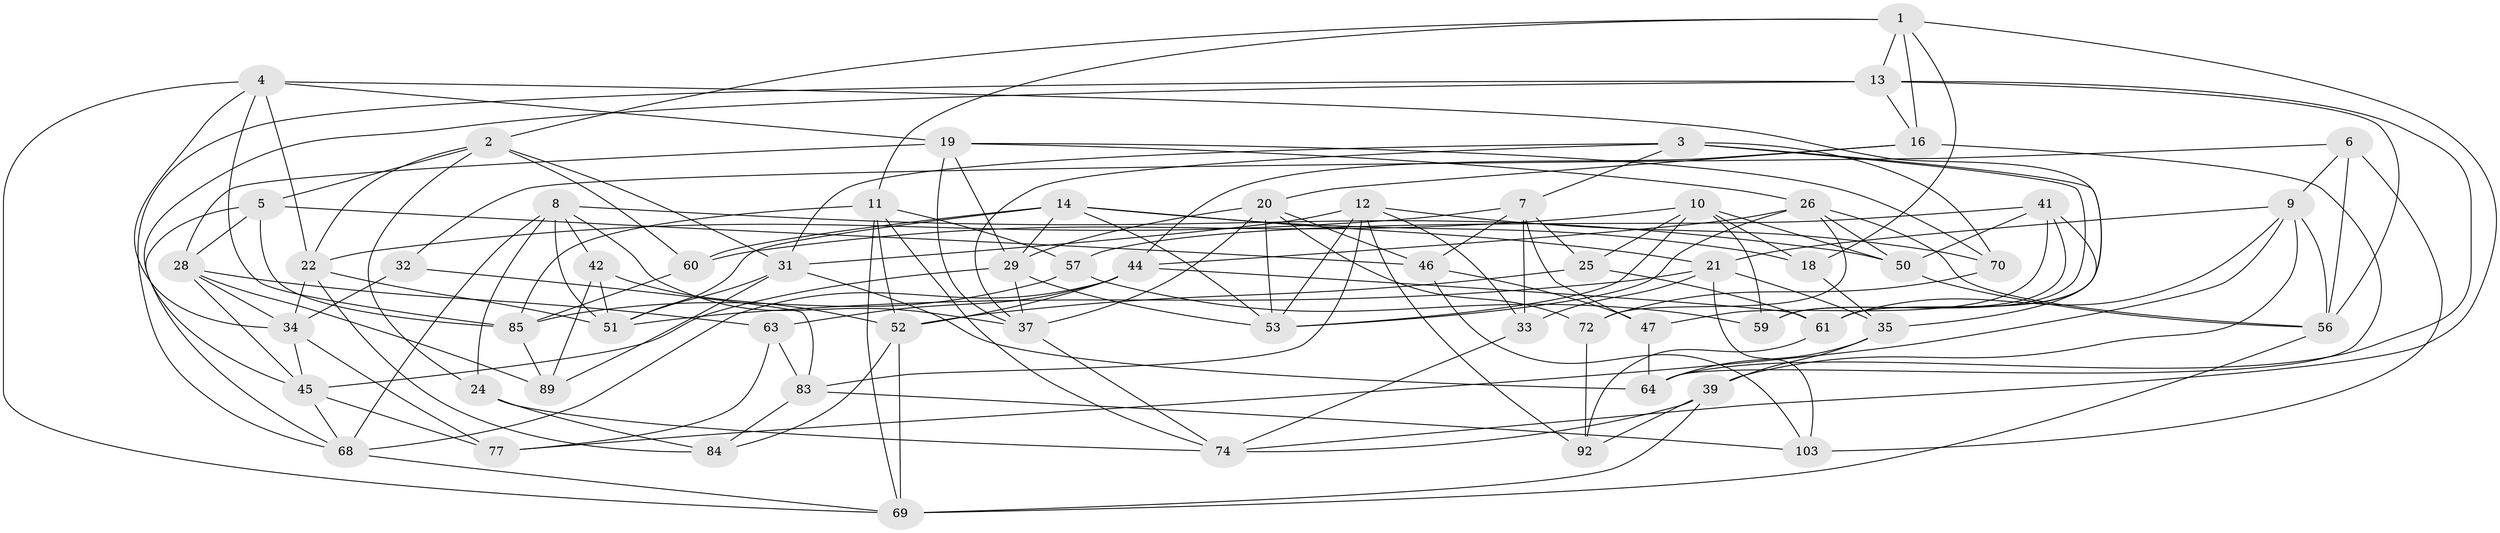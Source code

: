 // original degree distribution, {4: 1.0}
// Generated by graph-tools (version 1.1) at 2025/42/03/06/25 10:42:26]
// undirected, 61 vertices, 159 edges
graph export_dot {
graph [start="1"]
  node [color=gray90,style=filled];
  1 [super="+94"];
  2 [super="+38"];
  3 [super="+62"];
  4 [super="+27"];
  5 [super="+96"];
  6;
  7 [super="+90"];
  8 [super="+58"];
  9 [super="+23"];
  10 [super="+67"];
  11 [super="+17"];
  12 [super="+15"];
  13 [super="+75"];
  14 [super="+78"];
  16 [super="+97"];
  18;
  19 [super="+80"];
  20 [super="+40"];
  21 [super="+49"];
  22 [super="+30"];
  24;
  25;
  26 [super="+82"];
  28 [super="+43"];
  29 [super="+36"];
  31 [super="+79"];
  32;
  33;
  34 [super="+48"];
  35 [super="+91"];
  37 [super="+65"];
  39 [super="+55"];
  41 [super="+66"];
  42;
  44 [super="+93"];
  45 [super="+54"];
  46 [super="+88"];
  47;
  50 [super="+99"];
  51 [super="+98"];
  52 [super="+76"];
  53 [super="+81"];
  56 [super="+95"];
  57;
  59;
  60;
  61 [super="+101"];
  63;
  64 [super="+71"];
  68 [super="+100"];
  69 [super="+73"];
  70;
  72;
  74 [super="+87"];
  77;
  83 [super="+86"];
  84;
  85 [super="+102"];
  89;
  92;
  103;
  1 -- 18;
  1 -- 16;
  1 -- 74;
  1 -- 2;
  1 -- 11;
  1 -- 13;
  2 -- 5;
  2 -- 60;
  2 -- 24;
  2 -- 22;
  2 -- 31;
  3 -- 31;
  3 -- 37;
  3 -- 35;
  3 -- 59;
  3 -- 70;
  3 -- 7;
  4 -- 34;
  4 -- 19;
  4 -- 61;
  4 -- 22;
  4 -- 85;
  4 -- 69;
  5 -- 68;
  5 -- 46 [weight=2];
  5 -- 28;
  5 -- 85;
  6 -- 103;
  6 -- 32;
  6 -- 56;
  6 -- 9;
  7 -- 47;
  7 -- 46;
  7 -- 33;
  7 -- 25;
  7 -- 22;
  8 -- 68;
  8 -- 50;
  8 -- 51;
  8 -- 24;
  8 -- 42;
  8 -- 37;
  9 -- 77;
  9 -- 39;
  9 -- 56;
  9 -- 21;
  9 -- 61;
  10 -- 25;
  10 -- 59;
  10 -- 50;
  10 -- 18;
  10 -- 60;
  10 -- 53;
  11 -- 57;
  11 -- 74;
  11 -- 69;
  11 -- 52;
  11 -- 85;
  12 -- 92;
  12 -- 33;
  12 -- 53;
  12 -- 70;
  12 -- 31;
  12 -- 83;
  13 -- 45;
  13 -- 56;
  13 -- 16;
  13 -- 68;
  13 -- 64;
  14 -- 21;
  14 -- 60;
  14 -- 18;
  14 -- 51;
  14 -- 29;
  14 -- 53;
  16 -- 64 [weight=2];
  16 -- 20;
  16 -- 44;
  18 -- 35;
  19 -- 28;
  19 -- 37;
  19 -- 70;
  19 -- 26;
  19 -- 29;
  20 -- 46;
  20 -- 29;
  20 -- 72;
  20 -- 37;
  20 -- 53;
  21 -- 35;
  21 -- 33;
  21 -- 51;
  21 -- 103;
  22 -- 84;
  22 -- 51;
  22 -- 34;
  24 -- 74;
  24 -- 84;
  25 -- 52;
  25 -- 61;
  26 -- 44;
  26 -- 72;
  26 -- 50;
  26 -- 56;
  26 -- 53;
  28 -- 63;
  28 -- 89;
  28 -- 45;
  28 -- 34;
  29 -- 37;
  29 -- 53;
  29 -- 45;
  31 -- 64;
  31 -- 89;
  31 -- 51;
  32 -- 83 [weight=2];
  32 -- 34;
  33 -- 74;
  34 -- 77;
  34 -- 45;
  35 -- 39 [weight=2];
  35 -- 64;
  37 -- 74;
  39 -- 92;
  39 -- 74;
  39 -- 69;
  41 -- 47;
  41 -- 59;
  41 -- 61;
  41 -- 50 [weight=2];
  41 -- 57;
  42 -- 89;
  42 -- 52;
  42 -- 51;
  44 -- 68;
  44 -- 63;
  44 -- 61;
  44 -- 52;
  45 -- 77;
  45 -- 68;
  46 -- 47;
  46 -- 103;
  47 -- 64;
  50 -- 56;
  52 -- 84;
  52 -- 69;
  56 -- 69;
  57 -- 59;
  57 -- 85;
  60 -- 85;
  61 -- 92;
  63 -- 83;
  63 -- 77;
  68 -- 69;
  70 -- 72;
  72 -- 92;
  83 -- 84;
  83 -- 103;
  85 -- 89;
}
